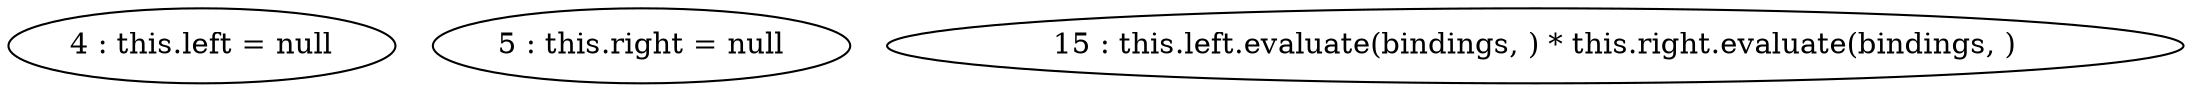digraph G {
"4 : this.left = null"
"5 : this.right = null"
"15 : this.left.evaluate(bindings, ) * this.right.evaluate(bindings, )"
}